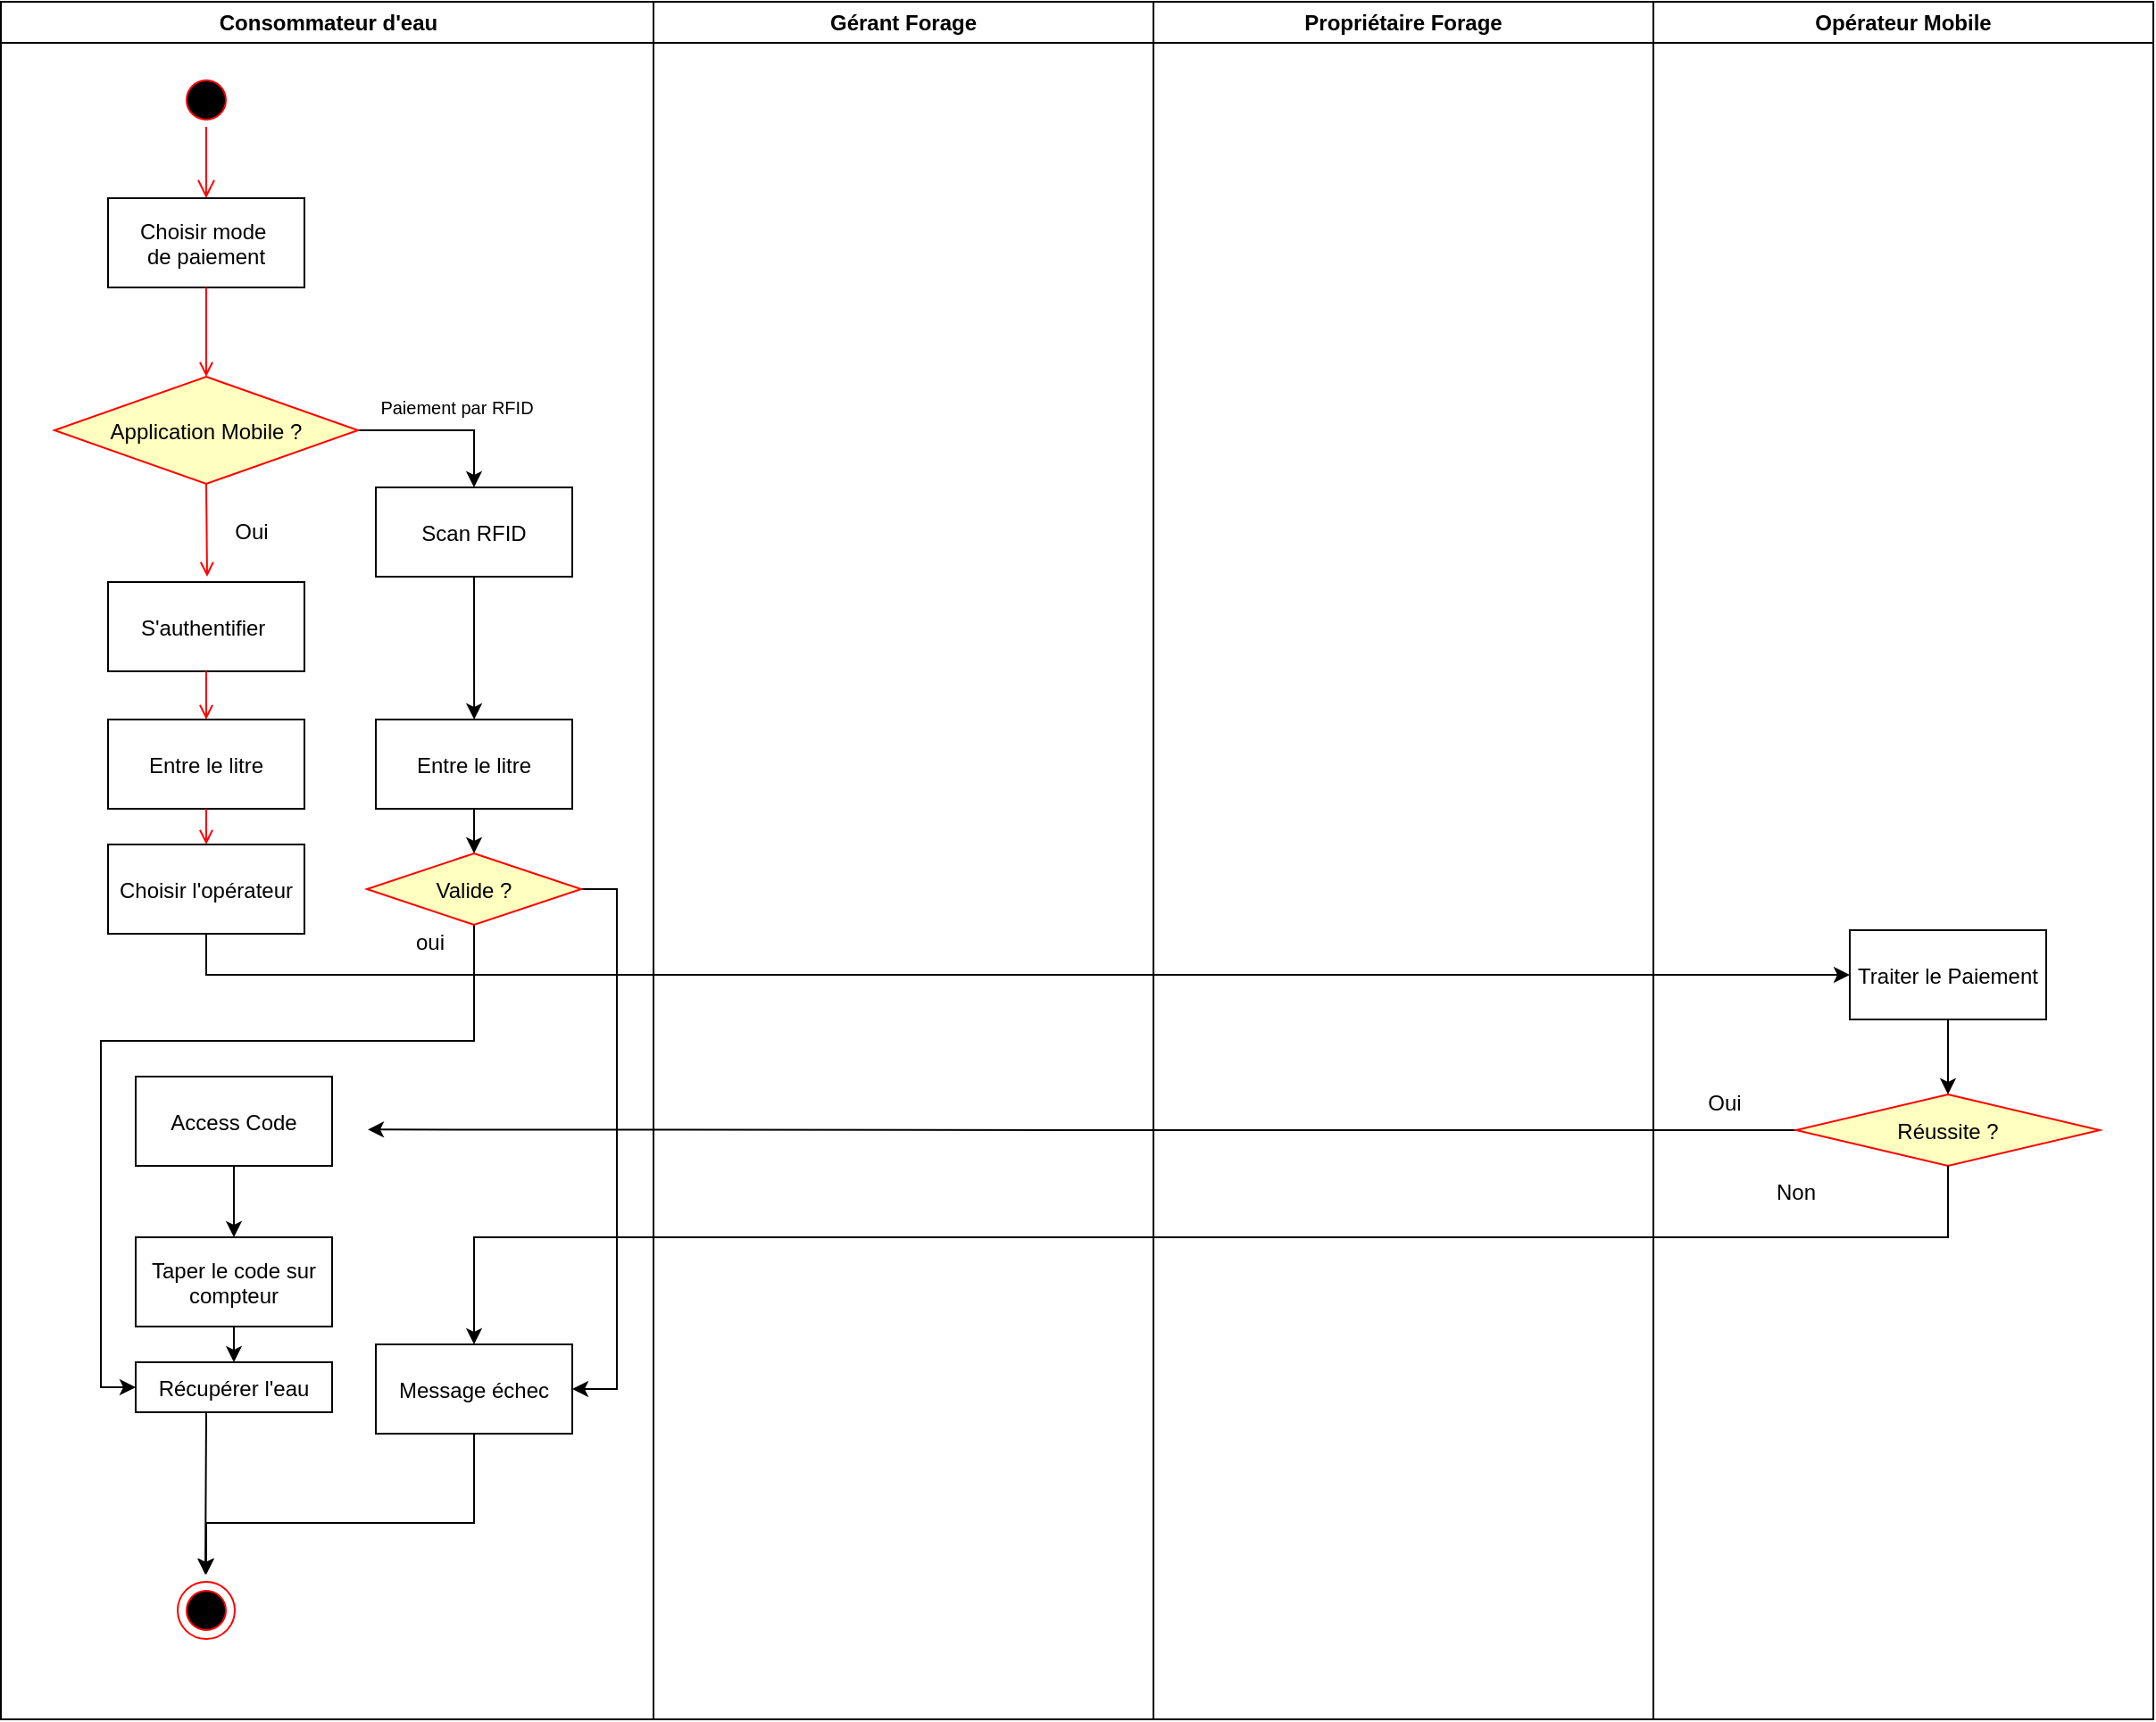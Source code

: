 <mxfile version="28.0.7">
  <diagram name="Page-1" id="e7e014a7-5840-1c2e-5031-d8a46d1fe8dd">
    <mxGraphModel dx="817" dy="484" grid="1" gridSize="10" guides="1" tooltips="1" connect="1" arrows="1" fold="1" page="1" pageScale="1" pageWidth="1169" pageHeight="826" background="none" math="0" shadow="0">
      <root>
        <mxCell id="0" />
        <mxCell id="1" parent="0" />
        <mxCell id="2" value="Consommateur d&#39;eau" style="swimlane;whiteSpace=wrap" parent="1" vertex="1">
          <mxGeometry x="114.5" y="128" width="365.5" height="962" as="geometry" />
        </mxCell>
        <mxCell id="5" value="" style="ellipse;shape=startState;fillColor=#000000;strokeColor=#ff0000;" parent="2" vertex="1">
          <mxGeometry x="100" y="40" width="30" height="30" as="geometry" />
        </mxCell>
        <mxCell id="6" value="" style="edgeStyle=elbowEdgeStyle;elbow=horizontal;verticalAlign=bottom;endArrow=open;endSize=8;strokeColor=#FF0000;endFill=1;rounded=0" parent="2" source="5" target="7" edge="1">
          <mxGeometry x="100" y="40" as="geometry">
            <mxPoint x="115" y="110" as="targetPoint" />
          </mxGeometry>
        </mxCell>
        <mxCell id="7" value="Choisir mode &#xa;de paiement" style="" parent="2" vertex="1">
          <mxGeometry x="60" y="110" width="110" height="50" as="geometry" />
        </mxCell>
        <mxCell id="9" value="" style="endArrow=open;strokeColor=#FF0000;endFill=1;rounded=0;entryX=0.5;entryY=0;entryDx=0;entryDy=0;" parent="2" source="7" target="_DLYJAH6SZOFebkaI9tu-48" edge="1">
          <mxGeometry relative="1" as="geometry">
            <mxPoint x="115.0" y="220" as="targetPoint" />
          </mxGeometry>
        </mxCell>
        <mxCell id="10" value="S&#39;authentifier " style="" parent="2" vertex="1">
          <mxGeometry x="60" y="325" width="110" height="50" as="geometry" />
        </mxCell>
        <mxCell id="11" value="" style="endArrow=open;strokeColor=#FF0000;endFill=1;rounded=0;exitX=0.5;exitY=1;exitDx=0;exitDy=0;" parent="2" source="_DLYJAH6SZOFebkaI9tu-48" edge="1">
          <mxGeometry relative="1" as="geometry">
            <mxPoint x="115.0" y="270" as="sourcePoint" />
            <mxPoint x="115.5" y="322" as="targetPoint" />
          </mxGeometry>
        </mxCell>
        <mxCell id="_DLYJAH6SZOFebkaI9tu-58" style="edgeStyle=orthogonalEdgeStyle;rounded=0;orthogonalLoop=1;jettySize=auto;html=1;exitX=1;exitY=0.5;exitDx=0;exitDy=0;" parent="2" source="_DLYJAH6SZOFebkaI9tu-48" target="_DLYJAH6SZOFebkaI9tu-59" edge="1">
          <mxGeometry relative="1" as="geometry">
            <mxPoint x="265.5" y="312" as="targetPoint" />
          </mxGeometry>
        </mxCell>
        <mxCell id="_DLYJAH6SZOFebkaI9tu-48" value="Application Mobile ?" style="rhombus;fillColor=#ffffc0;strokeColor=#ff0000;" parent="2" vertex="1">
          <mxGeometry x="30" y="210" width="170" height="60" as="geometry" />
        </mxCell>
        <mxCell id="_DLYJAH6SZOFebkaI9tu-54" value="Oui" style="text;html=1;align=center;verticalAlign=middle;whiteSpace=wrap;rounded=0;" parent="2" vertex="1">
          <mxGeometry x="70" y="282" width="140" height="30" as="geometry" />
        </mxCell>
        <mxCell id="_DLYJAH6SZOFebkaI9tu-52" value="Paiement par RFID" style="text;html=1;align=center;verticalAlign=middle;whiteSpace=wrap;rounded=0;fontSize=10;" parent="2" vertex="1">
          <mxGeometry x="185.5" y="212" width="140" height="30" as="geometry" />
        </mxCell>
        <mxCell id="_DLYJAH6SZOFebkaI9tu-55" value="Entre le litre" style="" parent="2" vertex="1">
          <mxGeometry x="60" y="402" width="110" height="50" as="geometry" />
        </mxCell>
        <mxCell id="_DLYJAH6SZOFebkaI9tu-56" value="Choisir l&#39;opérateur" style="" parent="2" vertex="1">
          <mxGeometry x="60" y="472" width="110" height="50" as="geometry" />
        </mxCell>
        <mxCell id="_DLYJAH6SZOFebkaI9tu-60" style="edgeStyle=orthogonalEdgeStyle;rounded=0;orthogonalLoop=1;jettySize=auto;html=1;exitX=0.5;exitY=1;exitDx=0;exitDy=0;" parent="2" source="_DLYJAH6SZOFebkaI9tu-59" edge="1">
          <mxGeometry relative="1" as="geometry">
            <mxPoint x="265.065" y="402" as="targetPoint" />
          </mxGeometry>
        </mxCell>
        <mxCell id="_DLYJAH6SZOFebkaI9tu-59" value="Scan RFID" style="" parent="2" vertex="1">
          <mxGeometry x="210" y="272" width="110" height="50" as="geometry" />
        </mxCell>
        <mxCell id="_DLYJAH6SZOFebkaI9tu-85" style="edgeStyle=orthogonalEdgeStyle;rounded=0;orthogonalLoop=1;jettySize=auto;html=1;exitX=0.5;exitY=1;exitDx=0;exitDy=0;entryX=0.5;entryY=0;entryDx=0;entryDy=0;" parent="2" source="_DLYJAH6SZOFebkaI9tu-61" target="_DLYJAH6SZOFebkaI9tu-84" edge="1">
          <mxGeometry relative="1" as="geometry" />
        </mxCell>
        <mxCell id="_DLYJAH6SZOFebkaI9tu-61" value="Entre le litre" style="" parent="2" vertex="1">
          <mxGeometry x="210" y="402" width="110" height="50" as="geometry" />
        </mxCell>
        <mxCell id="_DLYJAH6SZOFebkaI9tu-67" value="Access Code" style="" parent="2" vertex="1">
          <mxGeometry x="75.5" y="602" width="110" height="50" as="geometry" />
        </mxCell>
        <mxCell id="_DLYJAH6SZOFebkaI9tu-73" style="edgeStyle=orthogonalEdgeStyle;rounded=0;orthogonalLoop=1;jettySize=auto;html=1;exitX=0.5;exitY=1;exitDx=0;exitDy=0;entryX=0.5;entryY=0;entryDx=0;entryDy=0;" parent="2" source="_DLYJAH6SZOFebkaI9tu-71" target="_DLYJAH6SZOFebkaI9tu-75" edge="1">
          <mxGeometry relative="1" as="geometry">
            <mxPoint x="270.167" y="842.0" as="targetPoint" />
            <Array as="points">
              <mxPoint x="265" y="852" />
              <mxPoint x="115" y="852" />
            </Array>
          </mxGeometry>
        </mxCell>
        <mxCell id="_DLYJAH6SZOFebkaI9tu-71" value="Message échec" style="" parent="2" vertex="1">
          <mxGeometry x="210" y="752" width="110" height="50" as="geometry" />
        </mxCell>
        <mxCell id="_DLYJAH6SZOFebkaI9tu-74" value="" style="ellipse;shape=startState;fillColor=#000000;strokeColor=#ff0000;" parent="2" vertex="1">
          <mxGeometry x="100" y="886" width="30" height="30" as="geometry" />
        </mxCell>
        <mxCell id="_DLYJAH6SZOFebkaI9tu-75" value="" style="ellipse;shape=startState;fillColor=none;strokeColor=#ff0000;" parent="2" vertex="1">
          <mxGeometry x="95" y="881" width="40" height="40" as="geometry" />
        </mxCell>
        <mxCell id="_DLYJAH6SZOFebkaI9tu-78" value="" style="edgeStyle=orthogonalEdgeStyle;rounded=0;orthogonalLoop=1;jettySize=auto;html=1;exitX=0.5;exitY=1;exitDx=0;exitDy=0;" parent="2" source="_DLYJAH6SZOFebkaI9tu-67" target="_DLYJAH6SZOFebkaI9tu-77" edge="1">
          <mxGeometry relative="1" as="geometry">
            <mxPoint x="264.667" y="880" as="targetPoint" />
            <mxPoint x="265.5" y="780" as="sourcePoint" />
          </mxGeometry>
        </mxCell>
        <mxCell id="_DLYJAH6SZOFebkaI9tu-81" style="edgeStyle=orthogonalEdgeStyle;rounded=0;orthogonalLoop=1;jettySize=auto;html=1;exitX=0.5;exitY=1;exitDx=0;exitDy=0;entryX=0.5;entryY=0;entryDx=0;entryDy=0;" parent="2" source="_DLYJAH6SZOFebkaI9tu-77" target="_DLYJAH6SZOFebkaI9tu-79" edge="1">
          <mxGeometry relative="1" as="geometry" />
        </mxCell>
        <mxCell id="_DLYJAH6SZOFebkaI9tu-77" value="Taper le code sur&#xa;compteur" style="" parent="2" vertex="1">
          <mxGeometry x="75.5" y="692" width="110" height="50" as="geometry" />
        </mxCell>
        <mxCell id="_DLYJAH6SZOFebkaI9tu-80" style="edgeStyle=orthogonalEdgeStyle;rounded=0;orthogonalLoop=1;jettySize=auto;html=1;exitX=0.5;exitY=1;exitDx=0;exitDy=0;entryX=0.5;entryY=0;entryDx=0;entryDy=0;" parent="2" edge="1">
          <mxGeometry relative="1" as="geometry">
            <mxPoint x="130.0" y="790" as="sourcePoint" />
            <mxPoint x="114.5" y="881" as="targetPoint" />
            <Array as="points">
              <mxPoint x="115" y="791" />
              <mxPoint x="115" y="836" />
            </Array>
          </mxGeometry>
        </mxCell>
        <mxCell id="_DLYJAH6SZOFebkaI9tu-79" value="Récupérer l&#39;eau" style="" parent="2" vertex="1">
          <mxGeometry x="75.5" y="762" width="110" height="28" as="geometry" />
        </mxCell>
        <mxCell id="_DLYJAH6SZOFebkaI9tu-86" style="edgeStyle=orthogonalEdgeStyle;rounded=0;orthogonalLoop=1;jettySize=auto;html=1;exitX=0.5;exitY=1;exitDx=0;exitDy=0;entryX=0;entryY=0.5;entryDx=0;entryDy=0;" parent="2" source="_DLYJAH6SZOFebkaI9tu-84" target="_DLYJAH6SZOFebkaI9tu-79" edge="1">
          <mxGeometry relative="1" as="geometry">
            <Array as="points">
              <mxPoint x="265" y="582" />
              <mxPoint x="56" y="582" />
              <mxPoint x="56" y="776" />
            </Array>
          </mxGeometry>
        </mxCell>
        <mxCell id="_DLYJAH6SZOFebkaI9tu-88" style="edgeStyle=orthogonalEdgeStyle;rounded=0;orthogonalLoop=1;jettySize=auto;html=1;exitX=1;exitY=0.5;exitDx=0;exitDy=0;entryX=1;entryY=0.5;entryDx=0;entryDy=0;" parent="2" source="_DLYJAH6SZOFebkaI9tu-84" target="_DLYJAH6SZOFebkaI9tu-71" edge="1">
          <mxGeometry relative="1" as="geometry" />
        </mxCell>
        <mxCell id="_DLYJAH6SZOFebkaI9tu-84" value="Valide ?" style="rhombus;fillColor=#ffffc0;strokeColor=#ff0000;" parent="2" vertex="1">
          <mxGeometry x="205" y="477" width="120" height="40" as="geometry" />
        </mxCell>
        <mxCell id="20" value="" style="endArrow=open;strokeColor=#FF0000;endFill=1;rounded=0;entryX=0.5;entryY=0;entryDx=0;entryDy=0;" parent="2" source="10" target="_DLYJAH6SZOFebkaI9tu-55" edge="1">
          <mxGeometry relative="1" as="geometry">
            <mxPoint x="135.5" y="402" as="targetPoint" />
          </mxGeometry>
        </mxCell>
        <mxCell id="_DLYJAH6SZOFebkaI9tu-57" value="" style="endArrow=open;strokeColor=#FF0000;endFill=1;rounded=0;exitX=0.5;exitY=1;exitDx=0;exitDy=0;entryX=0.5;entryY=0;entryDx=0;entryDy=0;" parent="2" source="_DLYJAH6SZOFebkaI9tu-55" target="_DLYJAH6SZOFebkaI9tu-56" edge="1">
          <mxGeometry relative="1" as="geometry">
            <mxPoint x="135.5" y="451" as="sourcePoint" />
            <mxPoint x="135.5" y="472" as="targetPoint" />
          </mxGeometry>
        </mxCell>
        <mxCell id="_DLYJAH6SZOFebkaI9tu-87" value="oui" style="text;html=1;align=center;verticalAlign=middle;whiteSpace=wrap;rounded=0;" parent="2" vertex="1">
          <mxGeometry x="210" y="512" width="60" height="30" as="geometry" />
        </mxCell>
        <mxCell id="3" value="Gérant Forage" style="swimlane;whiteSpace=wrap" parent="1" vertex="1">
          <mxGeometry x="480" y="128" width="280" height="962" as="geometry" />
        </mxCell>
        <mxCell id="4" value="Propriétaire Forage" style="swimlane;whiteSpace=wrap" parent="1" vertex="1">
          <mxGeometry x="760" y="128" width="280" height="962" as="geometry" />
        </mxCell>
        <mxCell id="_DLYJAH6SZOFebkaI9tu-47" value="Opérateur Mobile" style="swimlane;whiteSpace=wrap" parent="1" vertex="1">
          <mxGeometry x="1040" y="128" width="280" height="962" as="geometry" />
        </mxCell>
        <mxCell id="_DLYJAH6SZOFebkaI9tu-65" style="edgeStyle=orthogonalEdgeStyle;rounded=0;orthogonalLoop=1;jettySize=auto;html=1;exitX=0.5;exitY=1;exitDx=0;exitDy=0;entryX=0.5;entryY=0;entryDx=0;entryDy=0;" parent="_DLYJAH6SZOFebkaI9tu-47" source="_DLYJAH6SZOFebkaI9tu-63" target="_DLYJAH6SZOFebkaI9tu-64" edge="1">
          <mxGeometry relative="1" as="geometry" />
        </mxCell>
        <mxCell id="_DLYJAH6SZOFebkaI9tu-63" value="Traiter le Paiement" style="" parent="_DLYJAH6SZOFebkaI9tu-47" vertex="1">
          <mxGeometry x="110" y="520" width="110" height="50" as="geometry" />
        </mxCell>
        <mxCell id="_DLYJAH6SZOFebkaI9tu-66" style="edgeStyle=orthogonalEdgeStyle;rounded=0;orthogonalLoop=1;jettySize=auto;html=1;exitX=0;exitY=0.5;exitDx=0;exitDy=0;" parent="_DLYJAH6SZOFebkaI9tu-47" source="_DLYJAH6SZOFebkaI9tu-64" edge="1">
          <mxGeometry relative="1" as="geometry">
            <mxPoint x="-720" y="631.667" as="targetPoint" />
          </mxGeometry>
        </mxCell>
        <mxCell id="_DLYJAH6SZOFebkaI9tu-64" value="Réussite ?" style="rhombus;fillColor=#ffffc0;strokeColor=#ff0000;" parent="_DLYJAH6SZOFebkaI9tu-47" vertex="1">
          <mxGeometry x="80" y="612" width="170" height="40" as="geometry" />
        </mxCell>
        <mxCell id="_DLYJAH6SZOFebkaI9tu-68" value="Oui" style="text;html=1;align=center;verticalAlign=middle;whiteSpace=wrap;rounded=0;" parent="_DLYJAH6SZOFebkaI9tu-47" vertex="1">
          <mxGeometry x="10" y="602" width="60" height="30" as="geometry" />
        </mxCell>
        <mxCell id="_DLYJAH6SZOFebkaI9tu-72" value="Non" style="text;html=1;align=center;verticalAlign=middle;whiteSpace=wrap;rounded=0;" parent="_DLYJAH6SZOFebkaI9tu-47" vertex="1">
          <mxGeometry x="50" y="652" width="60" height="30" as="geometry" />
        </mxCell>
        <mxCell id="_DLYJAH6SZOFebkaI9tu-62" style="edgeStyle=orthogonalEdgeStyle;rounded=0;orthogonalLoop=1;jettySize=auto;html=1;exitX=0.5;exitY=1;exitDx=0;exitDy=0;entryX=0;entryY=0.5;entryDx=0;entryDy=0;" parent="1" source="_DLYJAH6SZOFebkaI9tu-56" target="_DLYJAH6SZOFebkaI9tu-63" edge="1">
          <mxGeometry relative="1" as="geometry">
            <mxPoint x="1170" y="690" as="targetPoint" />
          </mxGeometry>
        </mxCell>
        <mxCell id="_DLYJAH6SZOFebkaI9tu-70" style="edgeStyle=orthogonalEdgeStyle;rounded=0;orthogonalLoop=1;jettySize=auto;html=1;exitX=0.5;exitY=1;exitDx=0;exitDy=0;entryX=0.5;entryY=0;entryDx=0;entryDy=0;" parent="1" source="_DLYJAH6SZOFebkaI9tu-64" target="_DLYJAH6SZOFebkaI9tu-71" edge="1">
          <mxGeometry relative="1" as="geometry">
            <mxPoint x="420" y="860" as="targetPoint" />
            <Array as="points">
              <mxPoint x="1205" y="820" />
              <mxPoint x="380" y="820" />
            </Array>
          </mxGeometry>
        </mxCell>
      </root>
    </mxGraphModel>
  </diagram>
</mxfile>
